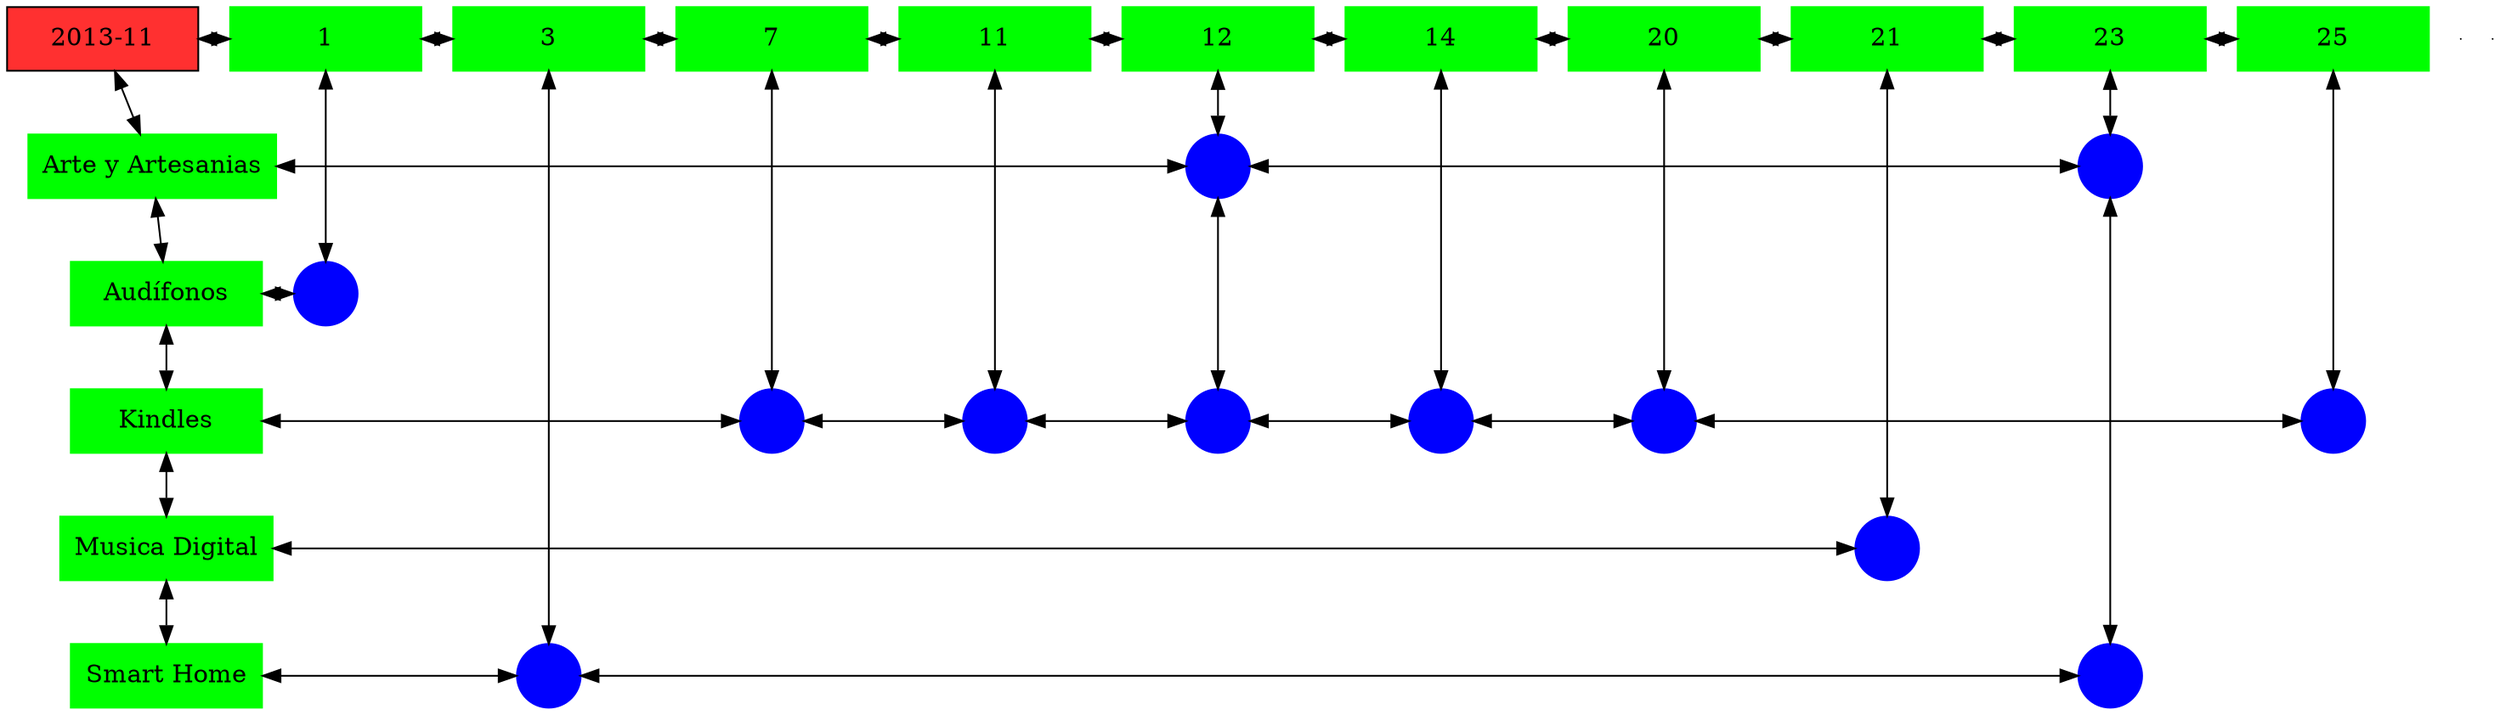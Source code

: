 digraph G{
node[shape="box"];
nodeMt[ label = "2013-11", width = 1.5, style = filled, fillcolor = firebrick1, group = 1 ];
e0[ shape = point, width = 0 ];
e1[ shape = point, width = 0 ];
node0xc002222230[label="1",color=green,style =filled,width = 1.5 group=1];
nodeMt->node0xc002222230[dir="both"];
{rank=same;nodeMt;node0xc002222230;}
node0xc001ec0050[label="3",color=green,style =filled,width = 1.5 group=3];
node0xc002222230->node0xc001ec0050[dir="both"];
{rank=same;node0xc002222230;node0xc001ec0050;}
node0xc002272690[label="7",color=green,style =filled,width = 1.5 group=7];
node0xc001ec0050->node0xc002272690[dir="both"];
{rank=same;node0xc001ec0050;node0xc002272690;}
node0xc002285c70[label="11",color=green,style =filled,width = 1.5 group=11];
node0xc002272690->node0xc002285c70[dir="both"];
{rank=same;node0xc002272690;node0xc002285c70;}
node0xc0020d5630[label="12",color=green,style =filled,width = 1.5 group=12];
node0xc002285c70->node0xc0020d5630[dir="both"];
{rank=same;node0xc002285c70;node0xc0020d5630;}
node0xc0022e4140[label="14",color=green,style =filled,width = 1.5 group=14];
node0xc0020d5630->node0xc0022e4140[dir="both"];
{rank=same;node0xc0020d5630;node0xc0022e4140;}
node0xc0021255e0[label="20",color=green,style =filled,width = 1.5 group=20];
node0xc0022e4140->node0xc0021255e0[dir="both"];
{rank=same;node0xc0022e4140;node0xc0021255e0;}
node0xc001f5d400[label="21",color=green,style =filled,width = 1.5 group=21];
node0xc0021255e0->node0xc001f5d400[dir="both"];
{rank=same;node0xc0021255e0;node0xc001f5d400;}
node0xc001fc27d0[label="23",color=green,style =filled,width = 1.5 group=23];
node0xc001f5d400->node0xc001fc27d0[dir="both"];
{rank=same;node0xc001f5d400;node0xc001fc27d0;}
node0xc0020bf860[label="25",color=green,style =filled,width = 1.5 group=25];
node0xc001fc27d0->node0xc0020bf860[dir="both"];
{rank=same;node0xc001fc27d0;node0xc0020bf860;}
node0xc002063680[label="Arte y Artesanias",color=green,style =filled width = 1.5 group=1];
node0xc0020d9000[label="",color=blue,style =filled, width = 0.5 group=12 shape=circle];
node0xc002063680->node0xc0020d9000[dir="both"];
{rank=same;node0xc002063680;node0xc0020d9000;}
node0xc002064880[label="",color=blue,style =filled, width = 0.5 group=23 shape=circle];
node0xc0020d9000->node0xc002064880[dir="both"];
{rank=same;node0xc002064880;node0xc0020d9000;}
node0xc0022221e0[label="Audífonos",color=green,style =filled width = 1.5 group=1];
node0xc002219400[label="",color=blue,style =filled, width = 0.5 group=1 shape=circle];
node0xc0022221e0->node0xc002219400[dir="both"];
{rank=same;node0xc0022221e0;node0xc002219400;}
node0xc0020bf810[label="Kindles",color=green,style =filled width = 1.5 group=1];
node0xc002270700[label="",color=blue,style =filled, width = 0.5 group=7 shape=circle];
node0xc0020bf810->node0xc002270700[dir="both"];
{rank=same;node0xc0020bf810;node0xc002270700;}
node0xc002287700[label="",color=blue,style =filled, width = 0.5 group=11 shape=circle];
node0xc002270700->node0xc002287700[dir="both"];
{rank=same;node0xc002287700;node0xc002270700;}
node0xc0022f1400[label="",color=blue,style =filled, width = 0.5 group=12 shape=circle];
node0xc002287700->node0xc0022f1400[dir="both"];
{rank=same;node0xc0022f1400;node0xc002287700;}
node0xc0022dcc00[label="",color=blue,style =filled, width = 0.5 group=14 shape=circle];
node0xc0022f1400->node0xc0022dcc00[dir="both"];
{rank=same;node0xc0022dcc00;node0xc0022f1400;}
node0xc00212ac00[label="",color=blue,style =filled, width = 0.5 group=20 shape=circle];
node0xc0022dcc00->node0xc00212ac00[dir="both"];
{rank=same;node0xc00212ac00;node0xc0022dcc00;}
node0xc0020bd800[label="",color=blue,style =filled, width = 0.5 group=25 shape=circle];
node0xc00212ac00->node0xc0020bd800[dir="both"];
{rank=same;node0xc0020bd800;node0xc00212ac00;}
node0xc001f5d3b0[label="Musica Digital",color=green,style =filled width = 1.5 group=1];
node0xc001f5ae80[label="",color=blue,style =filled, width = 0.5 group=21 shape=circle];
node0xc001f5d3b0->node0xc001f5ae80[dir="both"];
{rank=same;node0xc001f5d3b0;node0xc001f5ae80;}
node0xc001ec0000[label="Smart Home",color=green,style =filled width = 1.5 group=1];
node0xc001ebc680[label="",color=blue,style =filled, width = 0.5 group=3 shape=circle];
node0xc001ec0000->node0xc001ebc680[dir="both"];
{rank=same;node0xc001ec0000;node0xc001ebc680;}
node0xc001fb5980[label="",color=blue,style =filled, width = 0.5 group=23 shape=circle];
node0xc001ebc680->node0xc001fb5980[dir="both"];
{rank=same;node0xc001fb5980;node0xc001ebc680;}
node0xc002222230->node0xc002219400[dir="both"];
node0xc001ec0050->node0xc001ebc680[dir="both"];
node0xc002272690->node0xc002270700[dir="both"];
node0xc002285c70->node0xc002287700[dir="both"];
node0xc0020d5630->node0xc0020d9000[dir="both"];
node0xc0020d9000->node0xc0022f1400[dir="both"];
node0xc0022e4140->node0xc0022dcc00[dir="both"];
node0xc0021255e0->node0xc00212ac00[dir="both"];
node0xc001f5d400->node0xc001f5ae80[dir="both"];
node0xc001fc27d0->node0xc002064880[dir="both"];
node0xc002064880->node0xc001fb5980[dir="both"];
node0xc0020bf860->node0xc0020bd800[dir="both"];
nodeMt->node0xc002063680[dir="both"];
node0xc002063680->node0xc0022221e0[dir="both"];
node0xc0022221e0->node0xc0020bf810[dir="both"];
node0xc0020bf810->node0xc001f5d3b0[dir="both"];
node0xc001f5d3b0->node0xc001ec0000[dir="both"];
}
